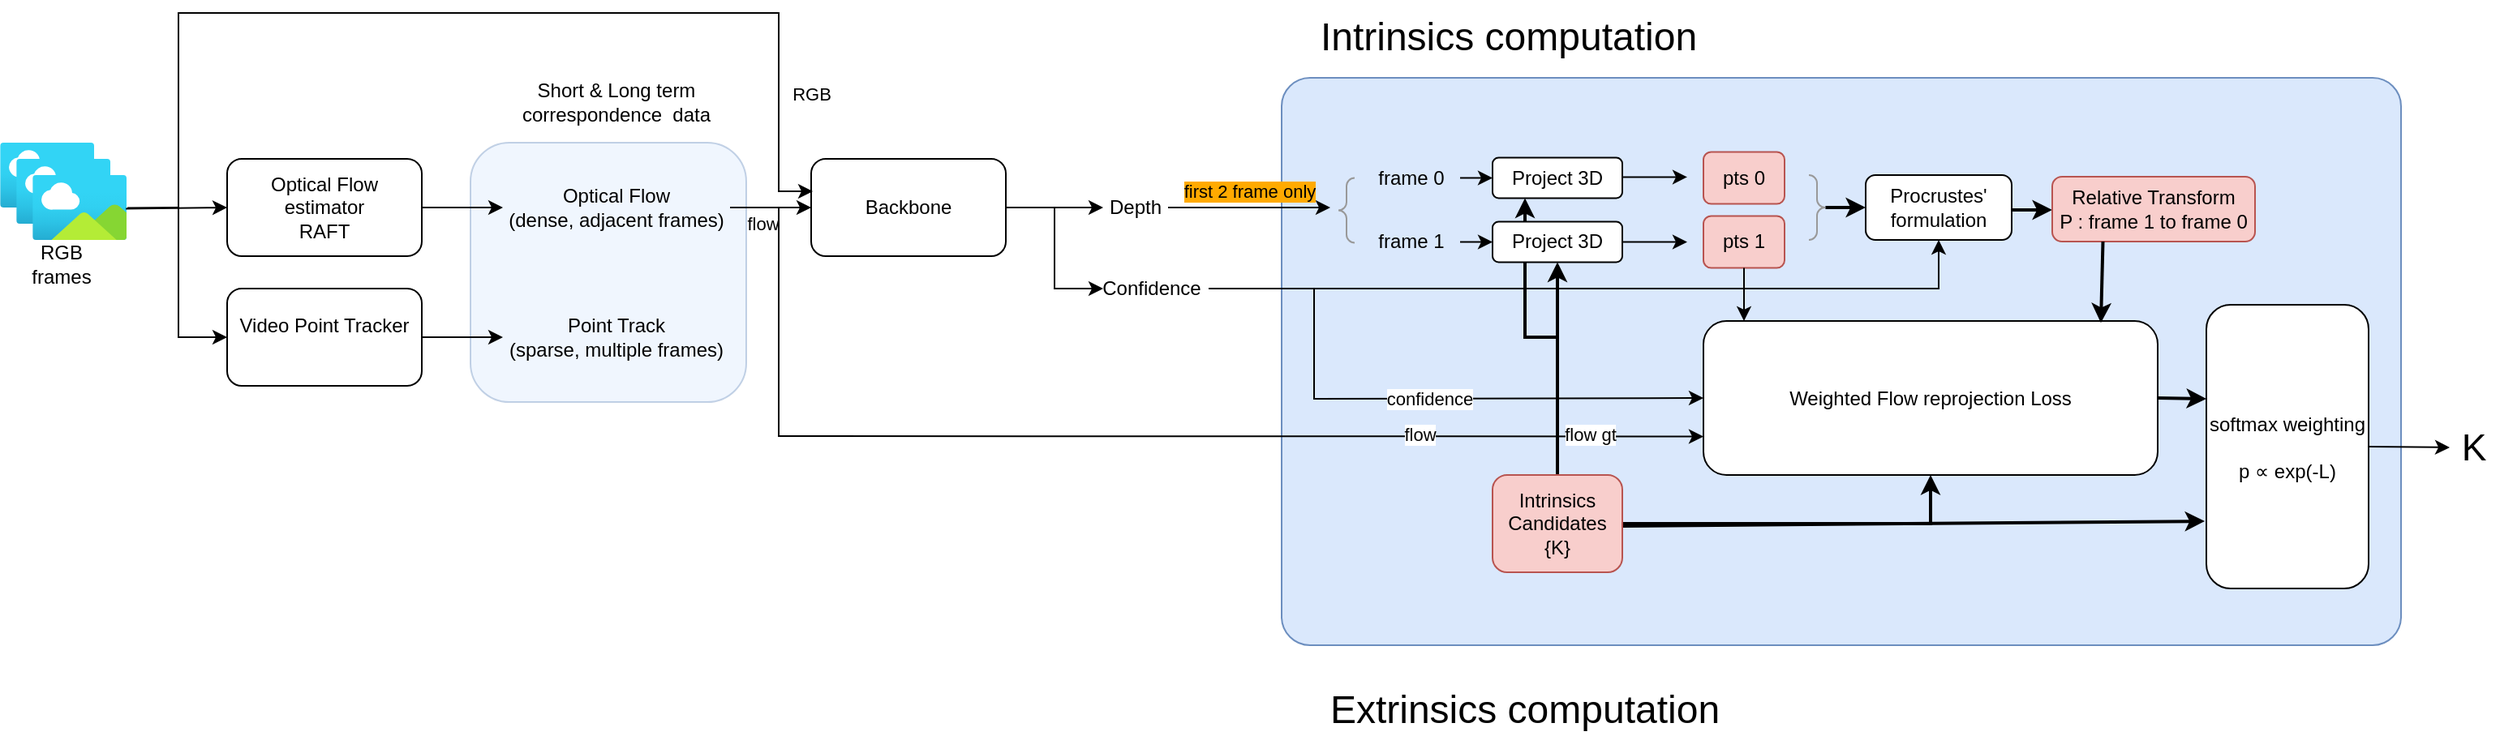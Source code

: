 <mxfile version="24.6.4" type="github">
  <diagram name="Page-1" id="CSq9gCIMowh4JgRdvS-1">
    <mxGraphModel dx="920" dy="613" grid="1" gridSize="10" guides="1" tooltips="1" connect="1" arrows="1" fold="1" page="1" pageScale="1" pageWidth="850" pageHeight="1100" math="0" shadow="0">
      <root>
        <mxCell id="0" />
        <mxCell id="1" parent="0" />
        <mxCell id="t7wNLIaEmJvvrZCw4mbj-74" value="" style="rounded=1;whiteSpace=wrap;html=1;fillColor=#dae8fc;strokeColor=#6c8ebf;arcSize=5;" vertex="1" parent="1">
          <mxGeometry x="870" y="160" width="690" height="350" as="geometry" />
        </mxCell>
        <mxCell id="t7wNLIaEmJvvrZCw4mbj-75" style="edgeStyle=orthogonalEdgeStyle;rounded=0;orthogonalLoop=1;jettySize=auto;html=1;entryX=0.25;entryY=1;entryDx=0;entryDy=0;strokeWidth=2;" edge="1" parent="1" target="t7wNLIaEmJvvrZCw4mbj-35">
          <mxGeometry relative="1" as="geometry">
            <mxPoint x="1040" y="320" as="sourcePoint" />
            <Array as="points">
              <mxPoint x="1020" y="320" />
            </Array>
          </mxGeometry>
        </mxCell>
        <mxCell id="t7wNLIaEmJvvrZCw4mbj-16" value="" style="rounded=1;whiteSpace=wrap;html=1;fillColor=#dae8fc;strokeColor=#6c8ebf;opacity=40;" vertex="1" parent="1">
          <mxGeometry x="370" y="200" width="170" height="160" as="geometry" />
        </mxCell>
        <mxCell id="t7wNLIaEmJvvrZCw4mbj-1" value="" style="image;aspect=fixed;html=1;points=[];align=center;fontSize=12;image=img/lib/azure2/general/Image.svg;" vertex="1" parent="1">
          <mxGeometry x="80" y="200" width="58.18" height="40" as="geometry" />
        </mxCell>
        <mxCell id="t7wNLIaEmJvvrZCw4mbj-2" value="" style="image;aspect=fixed;html=1;points=[];align=center;fontSize=12;image=img/lib/azure2/general/Image.svg;" vertex="1" parent="1">
          <mxGeometry x="90" y="210" width="58.18" height="40" as="geometry" />
        </mxCell>
        <mxCell id="t7wNLIaEmJvvrZCw4mbj-3" value="" style="image;aspect=fixed;html=1;points=[];align=center;fontSize=12;image=img/lib/azure2/general/Image.svg;" vertex="1" parent="1">
          <mxGeometry x="100" y="220" width="58.18" height="40" as="geometry" />
        </mxCell>
        <mxCell id="t7wNLIaEmJvvrZCw4mbj-4" value="RGB frames" style="text;html=1;align=center;verticalAlign=middle;whiteSpace=wrap;rounded=0;" vertex="1" parent="1">
          <mxGeometry x="88.18" y="260" width="60" height="30" as="geometry" />
        </mxCell>
        <mxCell id="t7wNLIaEmJvvrZCw4mbj-5" value="Optical Flow estimator&lt;div&gt;RAFT&lt;/div&gt;" style="rounded=1;whiteSpace=wrap;html=1;" vertex="1" parent="1">
          <mxGeometry x="220" y="210" width="120" height="60" as="geometry" />
        </mxCell>
        <mxCell id="t7wNLIaEmJvvrZCw4mbj-6" value="Video Point Tracker&lt;div&gt;&lt;br&gt;&lt;/div&gt;" style="rounded=1;whiteSpace=wrap;html=1;" vertex="1" parent="1">
          <mxGeometry x="220" y="290" width="120" height="60" as="geometry" />
        </mxCell>
        <mxCell id="t7wNLIaEmJvvrZCw4mbj-7" value="" style="endArrow=classic;html=1;rounded=0;exitX=0.99;exitY=0.519;exitDx=0;exitDy=0;exitPerimeter=0;entryX=0;entryY=0.5;entryDx=0;entryDy=0;" edge="1" parent="1" source="t7wNLIaEmJvvrZCw4mbj-3" target="t7wNLIaEmJvvrZCw4mbj-5">
          <mxGeometry width="50" height="50" relative="1" as="geometry">
            <mxPoint x="140" y="400" as="sourcePoint" />
            <mxPoint x="190" y="350" as="targetPoint" />
          </mxGeometry>
        </mxCell>
        <mxCell id="t7wNLIaEmJvvrZCw4mbj-9" value="" style="endArrow=classic;html=1;rounded=0;exitX=1.006;exitY=0.507;exitDx=0;exitDy=0;exitPerimeter=0;entryX=0;entryY=0.5;entryDx=0;entryDy=0;" edge="1" parent="1" source="t7wNLIaEmJvvrZCw4mbj-3" target="t7wNLIaEmJvvrZCw4mbj-6">
          <mxGeometry width="50" height="50" relative="1" as="geometry">
            <mxPoint x="100" y="390" as="sourcePoint" />
            <mxPoint x="150" y="340" as="targetPoint" />
            <Array as="points">
              <mxPoint x="190" y="240" />
              <mxPoint x="190" y="320" />
            </Array>
          </mxGeometry>
        </mxCell>
        <mxCell id="t7wNLIaEmJvvrZCw4mbj-12" value="" style="endArrow=classic;html=1;rounded=0;exitX=1;exitY=0.5;exitDx=0;exitDy=0;" edge="1" parent="1" source="t7wNLIaEmJvvrZCw4mbj-5">
          <mxGeometry width="50" height="50" relative="1" as="geometry">
            <mxPoint x="370" y="270" as="sourcePoint" />
            <mxPoint x="390" y="240" as="targetPoint" />
          </mxGeometry>
        </mxCell>
        <mxCell id="t7wNLIaEmJvvrZCw4mbj-13" value="Optical Flow&lt;div&gt;(dense, adjacent frames)&lt;/div&gt;" style="text;html=1;align=center;verticalAlign=middle;whiteSpace=wrap;rounded=0;" vertex="1" parent="1">
          <mxGeometry x="390" y="225" width="140" height="30" as="geometry" />
        </mxCell>
        <mxCell id="t7wNLIaEmJvvrZCw4mbj-14" value="" style="endArrow=classic;html=1;rounded=0;exitX=1;exitY=0.5;exitDx=0;exitDy=0;" edge="1" parent="1" source="t7wNLIaEmJvvrZCw4mbj-6">
          <mxGeometry width="50" height="50" relative="1" as="geometry">
            <mxPoint x="380" y="400" as="sourcePoint" />
            <mxPoint x="390" y="320" as="targetPoint" />
          </mxGeometry>
        </mxCell>
        <mxCell id="t7wNLIaEmJvvrZCw4mbj-15" value="Point Track&lt;div&gt;(sparse, multiple frames)&lt;/div&gt;" style="text;html=1;align=center;verticalAlign=middle;whiteSpace=wrap;rounded=0;" vertex="1" parent="1">
          <mxGeometry x="390" y="305" width="140" height="30" as="geometry" />
        </mxCell>
        <mxCell id="t7wNLIaEmJvvrZCw4mbj-17" value="Short &amp;amp; Long term correspondence &amp;nbsp;data" style="text;html=1;align=center;verticalAlign=middle;whiteSpace=wrap;rounded=0;" vertex="1" parent="1">
          <mxGeometry x="400" y="160" width="120" height="30" as="geometry" />
        </mxCell>
        <mxCell id="t7wNLIaEmJvvrZCw4mbj-18" value="Backbone" style="rounded=1;whiteSpace=wrap;html=1;" vertex="1" parent="1">
          <mxGeometry x="580" y="210" width="120" height="60" as="geometry" />
        </mxCell>
        <mxCell id="t7wNLIaEmJvvrZCw4mbj-19" value="" style="endArrow=classic;html=1;rounded=0;exitX=1;exitY=0.5;exitDx=0;exitDy=0;entryX=0;entryY=0.5;entryDx=0;entryDy=0;" edge="1" parent="1" source="t7wNLIaEmJvvrZCw4mbj-13" target="t7wNLIaEmJvvrZCw4mbj-18">
          <mxGeometry width="50" height="50" relative="1" as="geometry">
            <mxPoint x="580" y="360" as="sourcePoint" />
            <mxPoint x="630" y="310" as="targetPoint" />
          </mxGeometry>
        </mxCell>
        <mxCell id="t7wNLIaEmJvvrZCw4mbj-22" value="flow" style="edgeLabel;html=1;align=center;verticalAlign=middle;resizable=0;points=[];" vertex="1" connectable="0" parent="t7wNLIaEmJvvrZCw4mbj-19">
          <mxGeometry x="0.2" relative="1" as="geometry">
            <mxPoint x="-10" y="10" as="offset" />
          </mxGeometry>
        </mxCell>
        <mxCell id="t7wNLIaEmJvvrZCw4mbj-20" value="" style="endArrow=classic;html=1;rounded=0;" edge="1" parent="1">
          <mxGeometry width="50" height="50" relative="1" as="geometry">
            <mxPoint x="190" y="240" as="sourcePoint" />
            <mxPoint x="581" y="230" as="targetPoint" />
            <Array as="points">
              <mxPoint x="190" y="120" />
              <mxPoint x="560" y="120" />
              <mxPoint x="560" y="230" />
            </Array>
          </mxGeometry>
        </mxCell>
        <mxCell id="t7wNLIaEmJvvrZCw4mbj-21" value="RGB" style="edgeLabel;html=1;align=center;verticalAlign=middle;resizable=0;points=[];" vertex="1" connectable="0" parent="t7wNLIaEmJvvrZCw4mbj-20">
          <mxGeometry x="0.706" y="1" relative="1" as="geometry">
            <mxPoint x="19" y="10" as="offset" />
          </mxGeometry>
        </mxCell>
        <mxCell id="t7wNLIaEmJvvrZCw4mbj-23" value="" style="endArrow=classic;html=1;rounded=0;exitX=1;exitY=0.5;exitDx=0;exitDy=0;" edge="1" parent="1" source="t7wNLIaEmJvvrZCw4mbj-18">
          <mxGeometry width="50" height="50" relative="1" as="geometry">
            <mxPoint x="740" y="340" as="sourcePoint" />
            <mxPoint x="760" y="240" as="targetPoint" />
          </mxGeometry>
        </mxCell>
        <mxCell id="t7wNLIaEmJvvrZCw4mbj-24" value="Depth" style="text;html=1;align=center;verticalAlign=middle;whiteSpace=wrap;rounded=0;" vertex="1" parent="1">
          <mxGeometry x="760" y="225" width="40" height="30" as="geometry" />
        </mxCell>
        <mxCell id="t7wNLIaEmJvvrZCw4mbj-25" value="Confidence" style="text;html=1;align=center;verticalAlign=middle;whiteSpace=wrap;rounded=0;" vertex="1" parent="1">
          <mxGeometry x="755" y="275" width="70" height="30" as="geometry" />
        </mxCell>
        <mxCell id="t7wNLIaEmJvvrZCw4mbj-26" value="" style="endArrow=classic;html=1;rounded=0;" edge="1" parent="1">
          <mxGeometry width="50" height="50" relative="1" as="geometry">
            <mxPoint x="700" y="240" as="sourcePoint" />
            <mxPoint x="760" y="290" as="targetPoint" />
            <Array as="points">
              <mxPoint x="730" y="240" />
              <mxPoint x="730" y="290" />
            </Array>
          </mxGeometry>
        </mxCell>
        <mxCell id="t7wNLIaEmJvvrZCw4mbj-30" value="&lt;font style=&quot;font-size: 24px;&quot;&gt;Intrinsics computation&lt;/font&gt;" style="text;html=1;align=center;verticalAlign=middle;whiteSpace=wrap;rounded=0;" vertex="1" parent="1">
          <mxGeometry x="890" y="120" width="240" height="30" as="geometry" />
        </mxCell>
        <mxCell id="t7wNLIaEmJvvrZCw4mbj-31" value="" style="endArrow=classic;html=1;rounded=0;exitX=1;exitY=0.5;exitDx=0;exitDy=0;" edge="1" parent="1" source="t7wNLIaEmJvvrZCw4mbj-24">
          <mxGeometry width="50" height="50" relative="1" as="geometry">
            <mxPoint x="830" y="500" as="sourcePoint" />
            <mxPoint x="900" y="240" as="targetPoint" />
          </mxGeometry>
        </mxCell>
        <mxCell id="t7wNLIaEmJvvrZCw4mbj-32" value="first 2 frame only" style="edgeLabel;html=1;align=center;verticalAlign=middle;resizable=0;points=[];labelBackgroundColor=#ffaa00;" vertex="1" connectable="0" parent="t7wNLIaEmJvvrZCw4mbj-31">
          <mxGeometry x="0.153" y="1" relative="1" as="geometry">
            <mxPoint x="-8" y="-9" as="offset" />
          </mxGeometry>
        </mxCell>
        <mxCell id="t7wNLIaEmJvvrZCw4mbj-34" value="" style="endArrow=classic;html=1;rounded=0;entryX=0.5;entryY=1;entryDx=0;entryDy=0;exitX=0.5;exitY=0;exitDx=0;exitDy=0;strokeWidth=2;" edge="1" parent="1" source="t7wNLIaEmJvvrZCw4mbj-33" target="t7wNLIaEmJvvrZCw4mbj-37">
          <mxGeometry width="50" height="50" relative="1" as="geometry">
            <mxPoint x="1040" y="290" as="sourcePoint" />
            <mxPoint x="980" y="370" as="targetPoint" />
          </mxGeometry>
        </mxCell>
        <mxCell id="t7wNLIaEmJvvrZCw4mbj-35" value="Project 3D" style="rounded=1;whiteSpace=wrap;html=1;" vertex="1" parent="1">
          <mxGeometry x="1000" y="209.25" width="80" height="25" as="geometry" />
        </mxCell>
        <mxCell id="t7wNLIaEmJvvrZCw4mbj-36" value="" style="labelPosition=right;align=left;strokeWidth=1;shape=mxgraph.mockup.markup.curlyBrace;html=1;shadow=0;dashed=0;strokeColor=#999999;direction=north;" vertex="1" parent="1">
          <mxGeometry x="900" y="221.75" width="20" height="40" as="geometry" />
        </mxCell>
        <mxCell id="t7wNLIaEmJvvrZCw4mbj-37" value="Project 3D" style="rounded=1;whiteSpace=wrap;html=1;" vertex="1" parent="1">
          <mxGeometry x="1000" y="248.75" width="80" height="25" as="geometry" />
        </mxCell>
        <mxCell id="t7wNLIaEmJvvrZCw4mbj-38" value="frame 0" style="text;html=1;align=center;verticalAlign=middle;whiteSpace=wrap;rounded=0;" vertex="1" parent="1">
          <mxGeometry x="920" y="206.75" width="60" height="30" as="geometry" />
        </mxCell>
        <mxCell id="t7wNLIaEmJvvrZCw4mbj-39" value="frame 1" style="text;html=1;align=center;verticalAlign=middle;whiteSpace=wrap;rounded=0;" vertex="1" parent="1">
          <mxGeometry x="920" y="246.25" width="60" height="30" as="geometry" />
        </mxCell>
        <mxCell id="t7wNLIaEmJvvrZCw4mbj-40" value="" style="endArrow=classic;html=1;rounded=0;exitX=1;exitY=0.5;exitDx=0;exitDy=0;entryX=0;entryY=0.5;entryDx=0;entryDy=0;" edge="1" parent="1" source="t7wNLIaEmJvvrZCw4mbj-38" target="t7wNLIaEmJvvrZCw4mbj-35">
          <mxGeometry width="50" height="50" relative="1" as="geometry">
            <mxPoint x="1000" y="301.75" as="sourcePoint" />
            <mxPoint x="1050" y="251.75" as="targetPoint" />
          </mxGeometry>
        </mxCell>
        <mxCell id="t7wNLIaEmJvvrZCw4mbj-41" value="" style="endArrow=classic;html=1;rounded=0;exitX=1;exitY=0.5;exitDx=0;exitDy=0;entryX=0;entryY=0.5;entryDx=0;entryDy=0;" edge="1" parent="1" source="t7wNLIaEmJvvrZCw4mbj-39" target="t7wNLIaEmJvvrZCw4mbj-37">
          <mxGeometry width="50" height="50" relative="1" as="geometry">
            <mxPoint x="970" y="341.25" as="sourcePoint" />
            <mxPoint x="1020" y="291.25" as="targetPoint" />
          </mxGeometry>
        </mxCell>
        <mxCell id="t7wNLIaEmJvvrZCw4mbj-42" value="" style="endArrow=classic;html=1;rounded=0;exitX=1;exitY=0.5;exitDx=0;exitDy=0;" edge="1" parent="1" source="t7wNLIaEmJvvrZCw4mbj-37">
          <mxGeometry width="50" height="50" relative="1" as="geometry">
            <mxPoint x="1130" y="281.25" as="sourcePoint" />
            <mxPoint x="1120" y="261.25" as="targetPoint" />
          </mxGeometry>
        </mxCell>
        <mxCell id="t7wNLIaEmJvvrZCw4mbj-43" value="" style="endArrow=classic;html=1;rounded=0;exitX=1;exitY=0.5;exitDx=0;exitDy=0;" edge="1" parent="1">
          <mxGeometry width="50" height="50" relative="1" as="geometry">
            <mxPoint x="1080" y="221.21" as="sourcePoint" />
            <mxPoint x="1120" y="221.21" as="targetPoint" />
          </mxGeometry>
        </mxCell>
        <mxCell id="t7wNLIaEmJvvrZCw4mbj-45" value="pts 0" style="rounded=1;whiteSpace=wrap;html=1;fillColor=#f8cecc;strokeColor=#b85450;" vertex="1" parent="1">
          <mxGeometry x="1130" y="205.75" width="50" height="32" as="geometry" />
        </mxCell>
        <mxCell id="t7wNLIaEmJvvrZCw4mbj-46" value="pts 1" style="rounded=1;whiteSpace=wrap;html=1;fillColor=#f8cecc;strokeColor=#b85450;" vertex="1" parent="1">
          <mxGeometry x="1130" y="245.25" width="50" height="32" as="geometry" />
        </mxCell>
        <mxCell id="t7wNLIaEmJvvrZCw4mbj-53" value="" style="labelPosition=right;align=left;strokeWidth=1;shape=mxgraph.mockup.markup.curlyBrace;html=1;shadow=0;dashed=0;strokeColor=#999999;direction=north;rotation=-180;" vertex="1" parent="1">
          <mxGeometry x="1190" y="220" width="20" height="40" as="geometry" />
        </mxCell>
        <mxCell id="t7wNLIaEmJvvrZCw4mbj-54" value="Procrustes&#39; formulation" style="rounded=1;whiteSpace=wrap;html=1;" vertex="1" parent="1">
          <mxGeometry x="1230" y="220" width="90" height="40" as="geometry" />
        </mxCell>
        <mxCell id="t7wNLIaEmJvvrZCw4mbj-55" value="" style="endArrow=classic;html=1;rounded=0;exitX=0.501;exitY=0.239;exitDx=0;exitDy=0;exitPerimeter=0;entryX=0;entryY=0.5;entryDx=0;entryDy=0;strokeWidth=2;" edge="1" parent="1" source="t7wNLIaEmJvvrZCw4mbj-53" target="t7wNLIaEmJvvrZCw4mbj-54">
          <mxGeometry width="50" height="50" relative="1" as="geometry">
            <mxPoint x="1140" y="360" as="sourcePoint" />
            <mxPoint x="1190" y="310" as="targetPoint" />
          </mxGeometry>
        </mxCell>
        <mxCell id="t7wNLIaEmJvvrZCw4mbj-56" value="" style="endArrow=classic;html=1;rounded=0;exitX=0.501;exitY=0.239;exitDx=0;exitDy=0;exitPerimeter=0;entryX=0;entryY=0.5;entryDx=0;entryDy=0;strokeWidth=2;" edge="1" parent="1">
          <mxGeometry width="50" height="50" relative="1" as="geometry">
            <mxPoint x="1320" y="241.48" as="sourcePoint" />
            <mxPoint x="1345" y="241.48" as="targetPoint" />
          </mxGeometry>
        </mxCell>
        <mxCell id="t7wNLIaEmJvvrZCw4mbj-58" value="Relative Transform&lt;div&gt;P : frame 1 to frame 0&lt;/div&gt;" style="rounded=1;whiteSpace=wrap;html=1;fillColor=#f8cecc;strokeColor=#b85450;" vertex="1" parent="1">
          <mxGeometry x="1345" y="221" width="125" height="40" as="geometry" />
        </mxCell>
        <mxCell id="t7wNLIaEmJvvrZCw4mbj-59" value="Weighted Flow reprojection Loss" style="rounded=1;whiteSpace=wrap;html=1;" vertex="1" parent="1">
          <mxGeometry x="1130" y="310" width="280" height="95" as="geometry" />
        </mxCell>
        <mxCell id="t7wNLIaEmJvvrZCw4mbj-61" value="" style="endArrow=classic;html=1;rounded=0;exitX=0.5;exitY=1;exitDx=0;exitDy=0;" edge="1" parent="1" source="t7wNLIaEmJvvrZCw4mbj-46">
          <mxGeometry width="50" height="50" relative="1" as="geometry">
            <mxPoint x="1080" y="430" as="sourcePoint" />
            <mxPoint x="1155" y="310" as="targetPoint" />
          </mxGeometry>
        </mxCell>
        <mxCell id="t7wNLIaEmJvvrZCw4mbj-62" value="" style="endArrow=classic;html=1;rounded=0;exitX=0.25;exitY=1;exitDx=0;exitDy=0;entryX=0.875;entryY=0.012;entryDx=0;entryDy=0;entryPerimeter=0;strokeWidth=2;" edge="1" parent="1" source="t7wNLIaEmJvvrZCw4mbj-58" target="t7wNLIaEmJvvrZCw4mbj-59">
          <mxGeometry width="50" height="50" relative="1" as="geometry">
            <mxPoint x="1380" y="380" as="sourcePoint" />
            <mxPoint x="1430" y="330" as="targetPoint" />
          </mxGeometry>
        </mxCell>
        <mxCell id="t7wNLIaEmJvvrZCw4mbj-63" value="" style="endArrow=classic;html=1;rounded=0;exitX=1.012;exitY=0.183;exitDx=0;exitDy=0;strokeWidth=2;exitPerimeter=0;" edge="1" parent="1">
          <mxGeometry width="50" height="50" relative="1" as="geometry">
            <mxPoint x="1080.0" y="436.49" as="sourcePoint" />
            <mxPoint x="1439.04" y="433.51" as="targetPoint" />
          </mxGeometry>
        </mxCell>
        <mxCell id="t7wNLIaEmJvvrZCw4mbj-64" value="" style="endArrow=classic;html=1;rounded=0;entryX=0;entryY=0.5;entryDx=0;entryDy=0;exitX=1;exitY=0.5;exitDx=0;exitDy=0;" edge="1" parent="1" source="t7wNLIaEmJvvrZCw4mbj-25" target="t7wNLIaEmJvvrZCw4mbj-59">
          <mxGeometry width="50" height="50" relative="1" as="geometry">
            <mxPoint x="880" y="440" as="sourcePoint" />
            <mxPoint x="930" y="390" as="targetPoint" />
            <Array as="points">
              <mxPoint x="890" y="290" />
              <mxPoint x="890" y="358" />
            </Array>
          </mxGeometry>
        </mxCell>
        <mxCell id="t7wNLIaEmJvvrZCw4mbj-68" value="confidence" style="edgeLabel;html=1;align=center;verticalAlign=middle;resizable=0;points=[];" vertex="1" connectable="0" parent="t7wNLIaEmJvvrZCw4mbj-64">
          <mxGeometry x="0.149" y="1" relative="1" as="geometry">
            <mxPoint x="-11" y="1" as="offset" />
          </mxGeometry>
        </mxCell>
        <mxCell id="t7wNLIaEmJvvrZCw4mbj-65" value="" style="endArrow=classic;html=1;rounded=0;entryX=0;entryY=0.75;entryDx=0;entryDy=0;" edge="1" parent="1" target="t7wNLIaEmJvvrZCw4mbj-59">
          <mxGeometry width="50" height="50" relative="1" as="geometry">
            <mxPoint x="560" y="240" as="sourcePoint" />
            <mxPoint x="1120" y="390" as="targetPoint" />
            <Array as="points">
              <mxPoint x="560" y="381" />
            </Array>
          </mxGeometry>
        </mxCell>
        <mxCell id="t7wNLIaEmJvvrZCw4mbj-67" value="flow gt" style="edgeLabel;html=1;align=center;verticalAlign=middle;resizable=0;points=[];" vertex="1" connectable="0" parent="t7wNLIaEmJvvrZCw4mbj-65">
          <mxGeometry x="0.801" y="1" relative="1" as="geometry">
            <mxPoint as="offset" />
          </mxGeometry>
        </mxCell>
        <mxCell id="t7wNLIaEmJvvrZCw4mbj-69" value="flow" style="edgeLabel;html=1;align=center;verticalAlign=middle;resizable=0;points=[];" vertex="1" connectable="0" parent="t7wNLIaEmJvvrZCw4mbj-65">
          <mxGeometry x="0.507" y="1" relative="1" as="geometry">
            <mxPoint as="offset" />
          </mxGeometry>
        </mxCell>
        <mxCell id="t7wNLIaEmJvvrZCw4mbj-76" style="edgeStyle=orthogonalEdgeStyle;rounded=0;orthogonalLoop=1;jettySize=auto;html=1;exitX=1;exitY=0.5;exitDx=0;exitDy=0;entryX=0.5;entryY=1;entryDx=0;entryDy=0;strokeWidth=2;" edge="1" parent="1" source="t7wNLIaEmJvvrZCw4mbj-33" target="t7wNLIaEmJvvrZCw4mbj-59">
          <mxGeometry relative="1" as="geometry" />
        </mxCell>
        <mxCell id="t7wNLIaEmJvvrZCw4mbj-33" value="&lt;div&gt;Intrinsics Candidates&lt;/div&gt;{K}" style="rounded=1;whiteSpace=wrap;html=1;fillColor=#f8cecc;strokeColor=#b85450;" vertex="1" parent="1">
          <mxGeometry x="1000" y="405" width="80" height="60" as="geometry" />
        </mxCell>
        <mxCell id="t7wNLIaEmJvvrZCw4mbj-70" value="" style="endArrow=classic;html=1;rounded=0;exitX=1;exitY=0.5;exitDx=0;exitDy=0;strokeWidth=2;" edge="1" parent="1" source="t7wNLIaEmJvvrZCw4mbj-59">
          <mxGeometry width="50" height="50" relative="1" as="geometry">
            <mxPoint x="1440" y="380" as="sourcePoint" />
            <mxPoint x="1440" y="358" as="targetPoint" />
          </mxGeometry>
        </mxCell>
        <mxCell id="t7wNLIaEmJvvrZCw4mbj-71" value="&lt;div&gt;softmax weighting&lt;/div&gt;&lt;div&gt;&lt;br&gt;&lt;/div&gt;p&amp;nbsp;∝ exp(-L)" style="rounded=1;whiteSpace=wrap;html=1;" vertex="1" parent="1">
          <mxGeometry x="1440" y="300" width="100" height="175" as="geometry" />
        </mxCell>
        <mxCell id="t7wNLIaEmJvvrZCw4mbj-72" value="" style="endArrow=classic;html=1;rounded=0;exitX=1;exitY=0.5;exitDx=0;exitDy=0;" edge="1" parent="1" source="t7wNLIaEmJvvrZCw4mbj-71">
          <mxGeometry width="50" height="50" relative="1" as="geometry">
            <mxPoint x="1570" y="385" as="sourcePoint" />
            <mxPoint x="1590" y="388" as="targetPoint" />
          </mxGeometry>
        </mxCell>
        <mxCell id="t7wNLIaEmJvvrZCw4mbj-73" value="&lt;font style=&quot;font-size: 23px;&quot;&gt;K&lt;/font&gt;" style="text;html=1;align=center;verticalAlign=middle;whiteSpace=wrap;rounded=0;" vertex="1" parent="1">
          <mxGeometry x="1590" y="372.5" width="30" height="30" as="geometry" />
        </mxCell>
        <mxCell id="t7wNLIaEmJvvrZCw4mbj-77" value="&lt;font style=&quot;font-size: 24px;&quot;&gt;Extrinsics computation&lt;/font&gt;" style="text;html=1;align=center;verticalAlign=middle;whiteSpace=wrap;rounded=0;" vertex="1" parent="1">
          <mxGeometry x="890" y="535" width="260" height="30" as="geometry" />
        </mxCell>
        <mxCell id="t7wNLIaEmJvvrZCw4mbj-78" value="" style="endArrow=classic;html=1;rounded=0;entryX=0.5;entryY=1;entryDx=0;entryDy=0;" edge="1" parent="1" target="t7wNLIaEmJvvrZCw4mbj-54">
          <mxGeometry width="50" height="50" relative="1" as="geometry">
            <mxPoint x="890" y="290" as="sourcePoint" />
            <mxPoint x="790" y="450" as="targetPoint" />
            <Array as="points">
              <mxPoint x="1275" y="290" />
            </Array>
          </mxGeometry>
        </mxCell>
      </root>
    </mxGraphModel>
  </diagram>
</mxfile>

